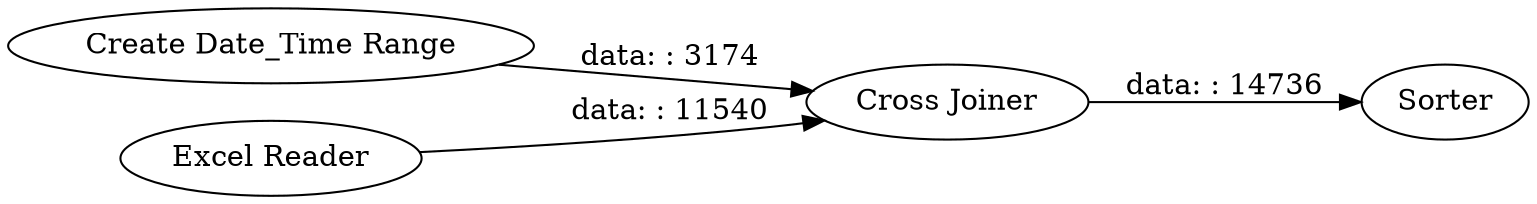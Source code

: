 digraph {
	"-3186773011341621602_222" [label="Create Date_Time Range"]
	"-3186773011341621602_226" [label=Sorter]
	"-3186773011341621602_227" [label="Excel Reader"]
	"-3186773011341621602_223" [label="Cross Joiner"]
	"-3186773011341621602_222" -> "-3186773011341621602_223" [label="data: : 3174"]
	"-3186773011341621602_227" -> "-3186773011341621602_223" [label="data: : 11540"]
	"-3186773011341621602_223" -> "-3186773011341621602_226" [label="data: : 14736"]
	rankdir=LR
}
